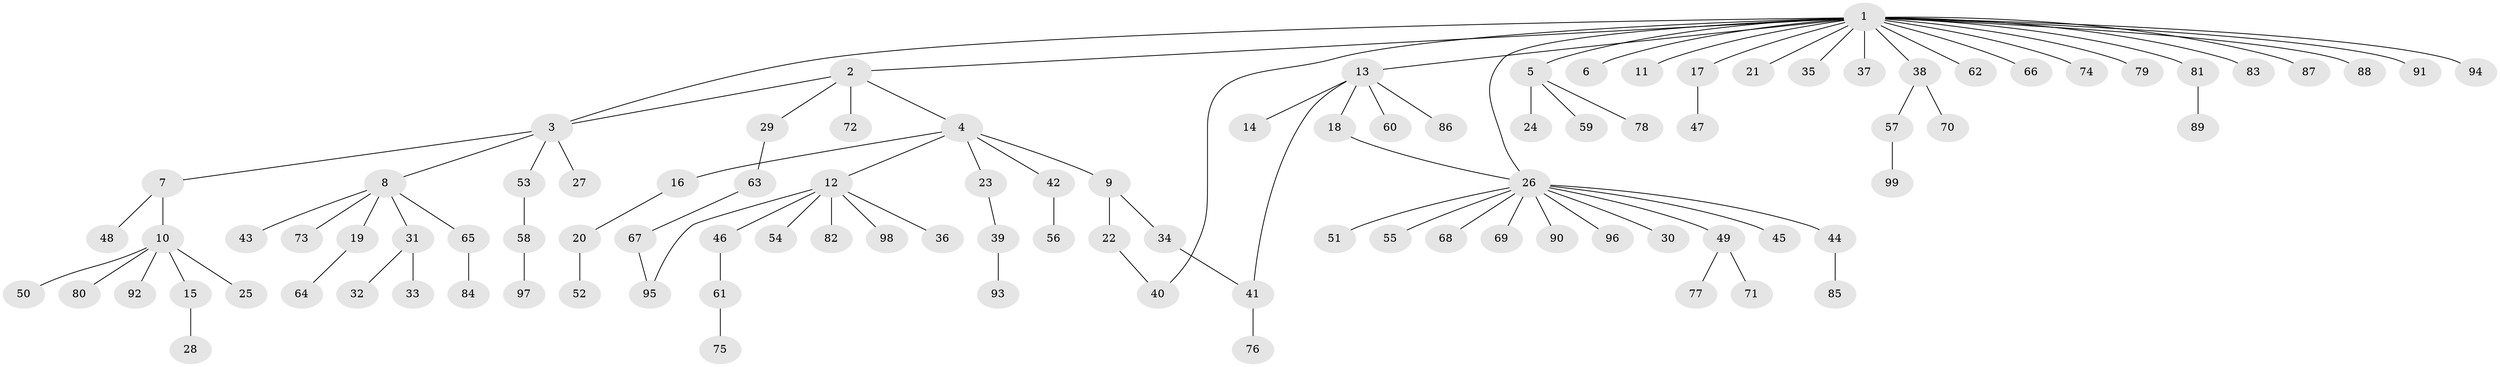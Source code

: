// Generated by graph-tools (version 1.1) at 2025/48/03/09/25 04:48:25]
// undirected, 99 vertices, 103 edges
graph export_dot {
graph [start="1"]
  node [color=gray90,style=filled];
  1;
  2;
  3;
  4;
  5;
  6;
  7;
  8;
  9;
  10;
  11;
  12;
  13;
  14;
  15;
  16;
  17;
  18;
  19;
  20;
  21;
  22;
  23;
  24;
  25;
  26;
  27;
  28;
  29;
  30;
  31;
  32;
  33;
  34;
  35;
  36;
  37;
  38;
  39;
  40;
  41;
  42;
  43;
  44;
  45;
  46;
  47;
  48;
  49;
  50;
  51;
  52;
  53;
  54;
  55;
  56;
  57;
  58;
  59;
  60;
  61;
  62;
  63;
  64;
  65;
  66;
  67;
  68;
  69;
  70;
  71;
  72;
  73;
  74;
  75;
  76;
  77;
  78;
  79;
  80;
  81;
  82;
  83;
  84;
  85;
  86;
  87;
  88;
  89;
  90;
  91;
  92;
  93;
  94;
  95;
  96;
  97;
  98;
  99;
  1 -- 2;
  1 -- 3;
  1 -- 5;
  1 -- 6;
  1 -- 11;
  1 -- 13;
  1 -- 17;
  1 -- 21;
  1 -- 26;
  1 -- 35;
  1 -- 37;
  1 -- 38;
  1 -- 40;
  1 -- 62;
  1 -- 66;
  1 -- 74;
  1 -- 79;
  1 -- 81;
  1 -- 83;
  1 -- 87;
  1 -- 88;
  1 -- 91;
  1 -- 94;
  2 -- 3;
  2 -- 4;
  2 -- 29;
  2 -- 72;
  3 -- 7;
  3 -- 8;
  3 -- 27;
  3 -- 53;
  4 -- 9;
  4 -- 12;
  4 -- 16;
  4 -- 23;
  4 -- 42;
  5 -- 24;
  5 -- 59;
  5 -- 78;
  7 -- 10;
  7 -- 48;
  8 -- 19;
  8 -- 31;
  8 -- 43;
  8 -- 65;
  8 -- 73;
  9 -- 22;
  9 -- 34;
  10 -- 15;
  10 -- 25;
  10 -- 50;
  10 -- 80;
  10 -- 92;
  12 -- 36;
  12 -- 46;
  12 -- 54;
  12 -- 82;
  12 -- 95;
  12 -- 98;
  13 -- 14;
  13 -- 18;
  13 -- 41;
  13 -- 60;
  13 -- 86;
  15 -- 28;
  16 -- 20;
  17 -- 47;
  18 -- 26;
  19 -- 64;
  20 -- 52;
  22 -- 40;
  23 -- 39;
  26 -- 30;
  26 -- 44;
  26 -- 45;
  26 -- 49;
  26 -- 51;
  26 -- 55;
  26 -- 68;
  26 -- 69;
  26 -- 90;
  26 -- 96;
  29 -- 63;
  31 -- 32;
  31 -- 33;
  34 -- 41;
  38 -- 57;
  38 -- 70;
  39 -- 93;
  41 -- 76;
  42 -- 56;
  44 -- 85;
  46 -- 61;
  49 -- 71;
  49 -- 77;
  53 -- 58;
  57 -- 99;
  58 -- 97;
  61 -- 75;
  63 -- 67;
  65 -- 84;
  67 -- 95;
  81 -- 89;
}
